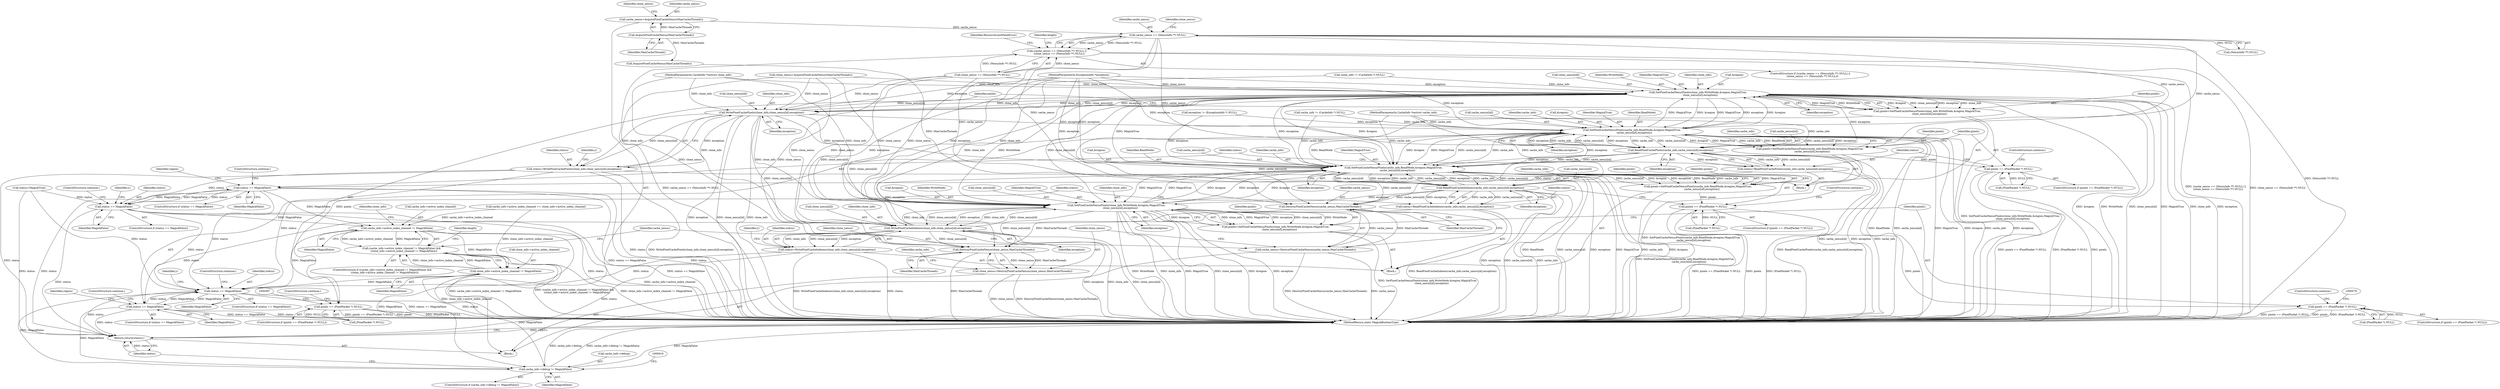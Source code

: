 digraph "0_ImageMagick_a54fe0e8600eaf3dc6fe717d3c0398001507f723@pointer" {
"1000239" [label="(Call,cache_nexus=AcquirePixelCacheNexus(MaxCacheThreads))"];
"1000241" [label="(Call,AcquirePixelCacheNexus(MaxCacheThreads))"];
"1000249" [label="(Call,cache_nexus == (NexusInfo **) NULL)"];
"1000248" [label="(Call,(cache_nexus == (NexusInfo **) NULL) ||\n      (clone_nexus == (NexusInfo **) NULL))"];
"1000340" [label="(Call,SetPixelCacheNexusPixels(cache_info,ReadMode,&region,MagickTrue,\n      cache_nexus[id],exception))"];
"1000338" [label="(Call,pixels=SetPixelCacheNexusPixels(cache_info,ReadMode,&region,MagickTrue,\n      cache_nexus[id],exception))"];
"1000351" [label="(Call,pixels == (PixelPacket *) NULL)"];
"1000359" [label="(Call,ReadPixelCachePixels(cache_info,cache_nexus[id],exception))"];
"1000357" [label="(Call,status=ReadPixelCachePixels(cache_info,cache_nexus[id],exception))"];
"1000366" [label="(Call,status == MagickFalse)"];
"1000303" [label="(Call,status == MagickFalse)"];
"1000436" [label="(Call,cache_info->active_index_channel != MagickFalse)"];
"1000435" [label="(Call,(cache_info->active_index_channel != MagickFalse) &&\n      (clone_info->active_index_channel != MagickFalse))"];
"1000441" [label="(Call,clone_info->active_index_channel != MagickFalse)"];
"1000485" [label="(Call,status == MagickFalse)"];
"1000548" [label="(Call,status == MagickFalse)"];
"1000611" [label="(Call,cache_info->debug != MagickFalse)"];
"1000645" [label="(Return,return(status);)"];
"1000379" [label="(Call,SetPixelCacheNexusPixels(clone_info,WriteMode,&region,MagickTrue,\n      clone_nexus[id],exception))"];
"1000377" [label="(Call,pixels=SetPixelCacheNexusPixels(clone_info,WriteMode,&region,MagickTrue,\n      clone_nexus[id],exception))"];
"1000390" [label="(Call,pixels == (PixelPacket *) NULL)"];
"1000428" [label="(Call,WritePixelCachePixels(clone_info,clone_nexus[id],exception))"];
"1000426" [label="(Call,status=WritePixelCachePixels(clone_info,clone_nexus[id],exception))"];
"1000522" [label="(Call,SetPixelCacheNexusPixels(cache_info,ReadMode,&region,MagickTrue,\n          cache_nexus[id],exception))"];
"1000520" [label="(Call,pixels=SetPixelCacheNexusPixels(cache_info,ReadMode,&region,MagickTrue,\n          cache_nexus[id],exception))"];
"1000533" [label="(Call,pixels == (PixelPacket *) NULL)"];
"1000541" [label="(Call,ReadPixelCacheIndexes(cache_info,cache_nexus[id],exception))"];
"1000539" [label="(Call,status=ReadPixelCacheIndexes(cache_info,cache_nexus[id],exception))"];
"1000561" [label="(Call,SetPixelCacheNexusPixels(clone_info,WriteMode,&region,MagickTrue,\n          clone_nexus[id],exception))"];
"1000559" [label="(Call,pixels=SetPixelCacheNexusPixels(clone_info,WriteMode,&region,MagickTrue,\n          clone_nexus[id],exception))"];
"1000572" [label="(Call,pixels == (PixelPacket *) NULL)"];
"1000594" [label="(Call,WritePixelCacheIndexes(clone_info,clone_nexus[id],exception))"];
"1000592" [label="(Call,status=WritePixelCacheIndexes(clone_info,clone_nexus[id],exception))"];
"1000607" [label="(Call,DestroyPixelCacheNexus(clone_nexus,MaxCacheThreads))"];
"1000605" [label="(Call,clone_nexus=DestroyPixelCacheNexus(clone_nexus,MaxCacheThreads))"];
"1000602" [label="(Call,DestroyPixelCacheNexus(cache_nexus,MaxCacheThreads))"];
"1000600" [label="(Call,cache_nexus=DestroyPixelCacheNexus(cache_nexus,MaxCacheThreads))"];
"1000491" [label="(Identifier,y)"];
"1000350" [label="(ControlStructure,if (pixels == (PixelPacket *) NULL))"];
"1000295" [label="(Block,)"];
"1000305" [label="(Identifier,MagickFalse)"];
"1000441" [label="(Call,clone_info->active_index_channel != MagickFalse)"];
"1000577" [label="(ControlStructure,continue;)"];
"1000603" [label="(Identifier,cache_nexus)"];
"1000613" [label="(Identifier,cache_info)"];
"1000247" [label="(ControlStructure,if ((cache_nexus == (NexusInfo **) NULL) ||\n      (clone_nexus == (NexusInfo **) NULL)))"];
"1000254" [label="(Call,clone_nexus == (NexusInfo **) NULL)"];
"1000542" [label="(Identifier,cache_info)"];
"1000368" [label="(Identifier,MagickFalse)"];
"1000427" [label="(Identifier,status)"];
"1000532" [label="(ControlStructure,if (pixels == (PixelPacket *) NULL))"];
"1000107" [label="(Block,)"];
"1000527" [label="(Identifier,MagickTrue)"];
"1000382" [label="(Call,&region)"];
"1000372" [label="(Identifier,region)"];
"1000571" [label="(ControlStructure,if (pixels == (PixelPacket *) NULL))"];
"1000612" [label="(Call,cache_info->debug)"];
"1000538" [label="(ControlStructure,continue;)"];
"1000567" [label="(Call,clone_nexus[id])"];
"1000361" [label="(Call,cache_nexus[id])"];
"1000242" [label="(Identifier,MaxCacheThreads)"];
"1000279" [label="(Call,status=MagickTrue)"];
"1000392" [label="(Call,(PixelPacket *) NULL)"];
"1000357" [label="(Call,status=ReadPixelCachePixels(cache_info,cache_nexus[id],exception))"];
"1000531" [label="(Identifier,exception)"];
"1000127" [label="(Call,exception != (ExceptionInfo *) NULL)"];
"1000294" [label="(Identifier,y)"];
"1000343" [label="(Call,&region)"];
"1000351" [label="(Call,pixels == (PixelPacket *) NULL)"];
"1000604" [label="(Identifier,MaxCacheThreads)"];
"1000611" [label="(Call,cache_info->debug != MagickFalse)"];
"1000525" [label="(Call,&region)"];
"1000543" [label="(Call,cache_nexus[id])"];
"1000442" [label="(Call,clone_info->active_index_channel)"];
"1000570" [label="(Identifier,exception)"];
"1000548" [label="(Call,status == MagickFalse)"];
"1000181" [label="(Call,cache_info->active_index_channel == clone_info->active_index_channel)"];
"1000379" [label="(Call,SetPixelCacheNexusPixels(clone_info,WriteMode,&region,MagickTrue,\n      clone_nexus[id],exception))"];
"1000646" [label="(Identifier,status)"];
"1000534" [label="(Identifier,pixels)"];
"1000364" [label="(Identifier,exception)"];
"1000360" [label="(Identifier,cache_info)"];
"1000522" [label="(Call,SetPixelCacheNexusPixels(cache_info,ReadMode,&region,MagickTrue,\n          cache_nexus[id],exception))"];
"1000309" [label="(Identifier,y)"];
"1000488" [label="(ControlStructure,continue;)"];
"1000345" [label="(Identifier,MagickTrue)"];
"1000559" [label="(Call,pixels=SetPixelCacheNexusPixels(clone_info,WriteMode,&region,MagickTrue,\n          clone_nexus[id],exception))"];
"1000524" [label="(Identifier,ReadMode)"];
"1000521" [label="(Identifier,pixels)"];
"1000121" [label="(Call,clone_info != (CacheInfo *) NULL)"];
"1000430" [label="(Call,clone_nexus[id])"];
"1000566" [label="(Identifier,MagickTrue)"];
"1000391" [label="(Identifier,pixels)"];
"1000352" [label="(Identifier,pixels)"];
"1000560" [label="(Identifier,pixels)"];
"1000340" [label="(Call,SetPixelCacheNexusPixels(cache_info,ReadMode,&region,MagickTrue,\n      cache_nexus[id],exception))"];
"1000390" [label="(Call,pixels == (PixelPacket *) NULL)"];
"1000385" [label="(Call,clone_nexus[id])"];
"1000572" [label="(Call,pixels == (PixelPacket *) NULL)"];
"1000609" [label="(Identifier,MaxCacheThreads)"];
"1000304" [label="(Identifier,status)"];
"1000533" [label="(Call,pixels == (PixelPacket *) NULL)"];
"1000647" [label="(MethodReturn,static MagickBooleanType)"];
"1000104" [label="(MethodParameterIn,CacheInfo *restrict clone_info)"];
"1000434" [label="(ControlStructure,if ((cache_info->active_index_channel != MagickFalse) &&\n      (clone_info->active_index_channel != MagickFalse)))"];
"1000239" [label="(Call,cache_nexus=AcquirePixelCacheNexus(MaxCacheThreads))"];
"1000250" [label="(Identifier,cache_nexus)"];
"1000539" [label="(Call,status=ReadPixelCacheIndexes(cache_info,cache_nexus[id],exception))"];
"1000550" [label="(Identifier,MagickFalse)"];
"1000546" [label="(Identifier,exception)"];
"1000106" [label="(MethodParameterIn,ExceptionInfo *exception)"];
"1000381" [label="(Identifier,WriteMode)"];
"1000547" [label="(ControlStructure,if (status == MagickFalse))"];
"1000389" [label="(ControlStructure,if (pixels == (PixelPacket *) NULL))"];
"1000365" [label="(ControlStructure,if (status == MagickFalse))"];
"1000263" [label="(Identifier,length)"];
"1000540" [label="(Identifier,status)"];
"1000574" [label="(Call,(PixelPacket *) NULL)"];
"1000541" [label="(Call,ReadPixelCacheIndexes(cache_info,cache_nexus[id],exception))"];
"1000384" [label="(Identifier,MagickTrue)"];
"1000303" [label="(Call,status == MagickFalse)"];
"1000251" [label="(Call,(NexusInfo **) NULL)"];
"1000599" [label="(Identifier,exception)"];
"1000342" [label="(Identifier,ReadMode)"];
"1000610" [label="(ControlStructure,if (cache_info->debug != MagickFalse))"];
"1000426" [label="(Call,status=WritePixelCachePixels(clone_info,clone_nexus[id],exception))"];
"1000244" [label="(Identifier,clone_nexus)"];
"1000562" [label="(Identifier,clone_info)"];
"1000380" [label="(Identifier,clone_info)"];
"1000607" [label="(Call,DestroyPixelCacheNexus(clone_nexus,MaxCacheThreads))"];
"1000484" [label="(ControlStructure,if (status == MagickFalse))"];
"1000476" [label="(Identifier,y)"];
"1000377" [label="(Call,pixels=SetPixelCacheNexusPixels(clone_info,WriteMode,&region,MagickTrue,\n      clone_nexus[id],exception))"];
"1000260" [label="(Identifier,ResourceLimitFatalError)"];
"1000248" [label="(Call,(cache_nexus == (NexusInfo **) NULL) ||\n      (clone_nexus == (NexusInfo **) NULL))"];
"1000346" [label="(Call,cache_nexus[id])"];
"1000551" [label="(ControlStructure,continue;)"];
"1000378" [label="(Identifier,pixels)"];
"1000615" [label="(Identifier,MagickFalse)"];
"1000554" [label="(Identifier,region)"];
"1000245" [label="(Call,AcquirePixelCacheNexus(MaxCacheThreads))"];
"1000564" [label="(Call,&region)"];
"1000602" [label="(Call,DestroyPixelCacheNexus(cache_nexus,MaxCacheThreads))"];
"1000436" [label="(Call,cache_info->active_index_channel != MagickFalse)"];
"1000433" [label="(Identifier,exception)"];
"1000349" [label="(Identifier,exception)"];
"1000645" [label="(Return,return(status);)"];
"1000594" [label="(Call,WritePixelCacheIndexes(clone_info,clone_nexus[id],exception))"];
"1000339" [label="(Identifier,pixels)"];
"1000573" [label="(Identifier,pixels)"];
"1000600" [label="(Call,cache_nexus=DestroyPixelCacheNexus(cache_nexus,MaxCacheThreads))"];
"1000520" [label="(Call,pixels=SetPixelCacheNexusPixels(cache_info,ReadMode,&region,MagickTrue,\n          cache_nexus[id],exception))"];
"1000445" [label="(Identifier,MagickFalse)"];
"1000240" [label="(Identifier,cache_nexus)"];
"1000338" [label="(Call,pixels=SetPixelCacheNexusPixels(cache_info,ReadMode,&region,MagickTrue,\n      cache_nexus[id],exception))"];
"1000341" [label="(Identifier,cache_info)"];
"1000356" [label="(ControlStructure,continue;)"];
"1000395" [label="(ControlStructure,continue;)"];
"1000605" [label="(Call,clone_nexus=DestroyPixelCacheNexus(clone_nexus,MaxCacheThreads))"];
"1000528" [label="(Call,cache_nexus[id])"];
"1000601" [label="(Identifier,cache_nexus)"];
"1000249" [label="(Call,cache_nexus == (NexusInfo **) NULL)"];
"1000105" [label="(MethodParameterIn,CacheInfo *restrict cache_info)"];
"1000437" [label="(Call,cache_info->active_index_channel)"];
"1000353" [label="(Call,(PixelPacket *) NULL)"];
"1000367" [label="(Identifier,status)"];
"1000486" [label="(Identifier,status)"];
"1000549" [label="(Identifier,status)"];
"1000523" [label="(Identifier,cache_info)"];
"1000487" [label="(Identifier,MagickFalse)"];
"1000606" [label="(Identifier,clone_nexus)"];
"1000596" [label="(Call,clone_nexus[id])"];
"1000241" [label="(Call,AcquirePixelCacheNexus(MaxCacheThreads))"];
"1000595" [label="(Identifier,clone_info)"];
"1000428" [label="(Call,WritePixelCachePixels(clone_info,clone_nexus[id],exception))"];
"1000440" [label="(Identifier,MagickFalse)"];
"1000243" [label="(Call,clone_nexus=AcquirePixelCacheNexus(MaxCacheThreads))"];
"1000477" [label="(Block,)"];
"1000608" [label="(Identifier,clone_nexus)"];
"1000485" [label="(Call,status == MagickFalse)"];
"1000448" [label="(Identifier,length)"];
"1000369" [label="(ControlStructure,continue;)"];
"1000535" [label="(Call,(PixelPacket *) NULL)"];
"1000592" [label="(Call,status=WritePixelCacheIndexes(clone_info,clone_nexus[id],exception))"];
"1000302" [label="(ControlStructure,if (status == MagickFalse))"];
"1000561" [label="(Call,SetPixelCacheNexusPixels(clone_info,WriteMode,&region,MagickTrue,\n          clone_nexus[id],exception))"];
"1000435" [label="(Call,(cache_info->active_index_channel != MagickFalse) &&\n      (clone_info->active_index_channel != MagickFalse))"];
"1000593" [label="(Identifier,status)"];
"1000388" [label="(Identifier,exception)"];
"1000429" [label="(Identifier,clone_info)"];
"1000563" [label="(Identifier,WriteMode)"];
"1000115" [label="(Call,cache_info != (CacheInfo *) NULL)"];
"1000306" [label="(ControlStructure,continue;)"];
"1000443" [label="(Identifier,clone_info)"];
"1000358" [label="(Identifier,status)"];
"1000359" [label="(Call,ReadPixelCachePixels(cache_info,cache_nexus[id],exception))"];
"1000366" [label="(Call,status == MagickFalse)"];
"1000255" [label="(Identifier,clone_nexus)"];
"1000239" -> "1000107"  [label="AST: "];
"1000239" -> "1000241"  [label="CFG: "];
"1000240" -> "1000239"  [label="AST: "];
"1000241" -> "1000239"  [label="AST: "];
"1000244" -> "1000239"  [label="CFG: "];
"1000241" -> "1000239"  [label="DDG: MaxCacheThreads"];
"1000239" -> "1000249"  [label="DDG: cache_nexus"];
"1000241" -> "1000242"  [label="CFG: "];
"1000242" -> "1000241"  [label="AST: "];
"1000241" -> "1000245"  [label="DDG: MaxCacheThreads"];
"1000249" -> "1000248"  [label="AST: "];
"1000249" -> "1000251"  [label="CFG: "];
"1000250" -> "1000249"  [label="AST: "];
"1000251" -> "1000249"  [label="AST: "];
"1000255" -> "1000249"  [label="CFG: "];
"1000248" -> "1000249"  [label="CFG: "];
"1000249" -> "1000647"  [label="DDG: (NexusInfo **) NULL"];
"1000249" -> "1000248"  [label="DDG: cache_nexus"];
"1000249" -> "1000248"  [label="DDG: (NexusInfo **) NULL"];
"1000251" -> "1000249"  [label="DDG: NULL"];
"1000249" -> "1000340"  [label="DDG: cache_nexus"];
"1000249" -> "1000359"  [label="DDG: cache_nexus"];
"1000249" -> "1000522"  [label="DDG: cache_nexus"];
"1000249" -> "1000541"  [label="DDG: cache_nexus"];
"1000249" -> "1000602"  [label="DDG: cache_nexus"];
"1000248" -> "1000247"  [label="AST: "];
"1000248" -> "1000254"  [label="CFG: "];
"1000254" -> "1000248"  [label="AST: "];
"1000260" -> "1000248"  [label="CFG: "];
"1000263" -> "1000248"  [label="CFG: "];
"1000248" -> "1000647"  [label="DDG: (cache_nexus == (NexusInfo **) NULL) ||\n      (clone_nexus == (NexusInfo **) NULL)"];
"1000248" -> "1000647"  [label="DDG: clone_nexus == (NexusInfo **) NULL"];
"1000248" -> "1000647"  [label="DDG: cache_nexus == (NexusInfo **) NULL"];
"1000254" -> "1000248"  [label="DDG: clone_nexus"];
"1000254" -> "1000248"  [label="DDG: (NexusInfo **) NULL"];
"1000340" -> "1000338"  [label="AST: "];
"1000340" -> "1000349"  [label="CFG: "];
"1000341" -> "1000340"  [label="AST: "];
"1000342" -> "1000340"  [label="AST: "];
"1000343" -> "1000340"  [label="AST: "];
"1000345" -> "1000340"  [label="AST: "];
"1000346" -> "1000340"  [label="AST: "];
"1000349" -> "1000340"  [label="AST: "];
"1000338" -> "1000340"  [label="CFG: "];
"1000340" -> "1000647"  [label="DDG: exception"];
"1000340" -> "1000647"  [label="DDG: &region"];
"1000340" -> "1000647"  [label="DDG: ReadMode"];
"1000340" -> "1000647"  [label="DDG: cache_nexus[id]"];
"1000340" -> "1000647"  [label="DDG: MagickTrue"];
"1000340" -> "1000647"  [label="DDG: cache_info"];
"1000340" -> "1000338"  [label="DDG: &region"];
"1000340" -> "1000338"  [label="DDG: MagickTrue"];
"1000340" -> "1000338"  [label="DDG: cache_info"];
"1000340" -> "1000338"  [label="DDG: ReadMode"];
"1000340" -> "1000338"  [label="DDG: cache_nexus[id]"];
"1000340" -> "1000338"  [label="DDG: exception"];
"1000359" -> "1000340"  [label="DDG: cache_info"];
"1000359" -> "1000340"  [label="DDG: cache_nexus[id]"];
"1000359" -> "1000340"  [label="DDG: exception"];
"1000115" -> "1000340"  [label="DDG: cache_info"];
"1000105" -> "1000340"  [label="DDG: cache_info"];
"1000379" -> "1000340"  [label="DDG: &region"];
"1000379" -> "1000340"  [label="DDG: MagickTrue"];
"1000379" -> "1000340"  [label="DDG: exception"];
"1000428" -> "1000340"  [label="DDG: exception"];
"1000127" -> "1000340"  [label="DDG: exception"];
"1000106" -> "1000340"  [label="DDG: exception"];
"1000340" -> "1000359"  [label="DDG: cache_info"];
"1000340" -> "1000359"  [label="DDG: cache_nexus[id]"];
"1000340" -> "1000359"  [label="DDG: exception"];
"1000340" -> "1000379"  [label="DDG: &region"];
"1000340" -> "1000379"  [label="DDG: MagickTrue"];
"1000340" -> "1000522"  [label="DDG: cache_info"];
"1000340" -> "1000522"  [label="DDG: ReadMode"];
"1000340" -> "1000522"  [label="DDG: &region"];
"1000340" -> "1000522"  [label="DDG: MagickTrue"];
"1000340" -> "1000522"  [label="DDG: cache_nexus[id]"];
"1000340" -> "1000522"  [label="DDG: exception"];
"1000340" -> "1000602"  [label="DDG: cache_nexus[id]"];
"1000338" -> "1000295"  [label="AST: "];
"1000339" -> "1000338"  [label="AST: "];
"1000352" -> "1000338"  [label="CFG: "];
"1000338" -> "1000647"  [label="DDG: SetPixelCacheNexusPixels(cache_info,ReadMode,&region,MagickTrue,\n      cache_nexus[id],exception)"];
"1000338" -> "1000351"  [label="DDG: pixels"];
"1000351" -> "1000350"  [label="AST: "];
"1000351" -> "1000353"  [label="CFG: "];
"1000352" -> "1000351"  [label="AST: "];
"1000353" -> "1000351"  [label="AST: "];
"1000356" -> "1000351"  [label="CFG: "];
"1000358" -> "1000351"  [label="CFG: "];
"1000351" -> "1000647"  [label="DDG: pixels == (PixelPacket *) NULL"];
"1000351" -> "1000647"  [label="DDG: (PixelPacket *) NULL"];
"1000351" -> "1000647"  [label="DDG: pixels"];
"1000353" -> "1000351"  [label="DDG: NULL"];
"1000359" -> "1000357"  [label="AST: "];
"1000359" -> "1000364"  [label="CFG: "];
"1000360" -> "1000359"  [label="AST: "];
"1000361" -> "1000359"  [label="AST: "];
"1000364" -> "1000359"  [label="AST: "];
"1000357" -> "1000359"  [label="CFG: "];
"1000359" -> "1000647"  [label="DDG: cache_nexus[id]"];
"1000359" -> "1000647"  [label="DDG: exception"];
"1000359" -> "1000647"  [label="DDG: cache_info"];
"1000359" -> "1000357"  [label="DDG: cache_info"];
"1000359" -> "1000357"  [label="DDG: cache_nexus[id]"];
"1000359" -> "1000357"  [label="DDG: exception"];
"1000105" -> "1000359"  [label="DDG: cache_info"];
"1000106" -> "1000359"  [label="DDG: exception"];
"1000359" -> "1000379"  [label="DDG: exception"];
"1000359" -> "1000522"  [label="DDG: cache_info"];
"1000359" -> "1000522"  [label="DDG: cache_nexus[id]"];
"1000359" -> "1000522"  [label="DDG: exception"];
"1000359" -> "1000602"  [label="DDG: cache_nexus[id]"];
"1000357" -> "1000295"  [label="AST: "];
"1000358" -> "1000357"  [label="AST: "];
"1000367" -> "1000357"  [label="CFG: "];
"1000357" -> "1000647"  [label="DDG: ReadPixelCachePixels(cache_info,cache_nexus[id],exception)"];
"1000357" -> "1000366"  [label="DDG: status"];
"1000366" -> "1000365"  [label="AST: "];
"1000366" -> "1000368"  [label="CFG: "];
"1000367" -> "1000366"  [label="AST: "];
"1000368" -> "1000366"  [label="AST: "];
"1000369" -> "1000366"  [label="CFG: "];
"1000372" -> "1000366"  [label="CFG: "];
"1000366" -> "1000647"  [label="DDG: status"];
"1000366" -> "1000647"  [label="DDG: status == MagickFalse"];
"1000366" -> "1000303"  [label="DDG: status"];
"1000366" -> "1000303"  [label="DDG: MagickFalse"];
"1000303" -> "1000366"  [label="DDG: MagickFalse"];
"1000366" -> "1000436"  [label="DDG: MagickFalse"];
"1000366" -> "1000485"  [label="DDG: status"];
"1000366" -> "1000645"  [label="DDG: status"];
"1000303" -> "1000302"  [label="AST: "];
"1000303" -> "1000305"  [label="CFG: "];
"1000304" -> "1000303"  [label="AST: "];
"1000305" -> "1000303"  [label="AST: "];
"1000306" -> "1000303"  [label="CFG: "];
"1000309" -> "1000303"  [label="CFG: "];
"1000303" -> "1000647"  [label="DDG: status"];
"1000303" -> "1000647"  [label="DDG: status == MagickFalse"];
"1000426" -> "1000303"  [label="DDG: status"];
"1000279" -> "1000303"  [label="DDG: status"];
"1000303" -> "1000436"  [label="DDG: MagickFalse"];
"1000303" -> "1000485"  [label="DDG: status"];
"1000303" -> "1000645"  [label="DDG: status"];
"1000436" -> "1000435"  [label="AST: "];
"1000436" -> "1000440"  [label="CFG: "];
"1000437" -> "1000436"  [label="AST: "];
"1000440" -> "1000436"  [label="AST: "];
"1000443" -> "1000436"  [label="CFG: "];
"1000435" -> "1000436"  [label="CFG: "];
"1000436" -> "1000647"  [label="DDG: cache_info->active_index_channel"];
"1000436" -> "1000435"  [label="DDG: cache_info->active_index_channel"];
"1000436" -> "1000435"  [label="DDG: MagickFalse"];
"1000181" -> "1000436"  [label="DDG: cache_info->active_index_channel"];
"1000436" -> "1000441"  [label="DDG: MagickFalse"];
"1000436" -> "1000485"  [label="DDG: MagickFalse"];
"1000436" -> "1000611"  [label="DDG: MagickFalse"];
"1000435" -> "1000434"  [label="AST: "];
"1000435" -> "1000441"  [label="CFG: "];
"1000441" -> "1000435"  [label="AST: "];
"1000448" -> "1000435"  [label="CFG: "];
"1000601" -> "1000435"  [label="CFG: "];
"1000435" -> "1000647"  [label="DDG: cache_info->active_index_channel != MagickFalse"];
"1000435" -> "1000647"  [label="DDG: (cache_info->active_index_channel != MagickFalse) &&\n      (clone_info->active_index_channel != MagickFalse)"];
"1000435" -> "1000647"  [label="DDG: clone_info->active_index_channel != MagickFalse"];
"1000441" -> "1000435"  [label="DDG: clone_info->active_index_channel"];
"1000441" -> "1000435"  [label="DDG: MagickFalse"];
"1000441" -> "1000445"  [label="CFG: "];
"1000442" -> "1000441"  [label="AST: "];
"1000445" -> "1000441"  [label="AST: "];
"1000441" -> "1000647"  [label="DDG: clone_info->active_index_channel"];
"1000181" -> "1000441"  [label="DDG: clone_info->active_index_channel"];
"1000441" -> "1000485"  [label="DDG: MagickFalse"];
"1000441" -> "1000611"  [label="DDG: MagickFalse"];
"1000485" -> "1000484"  [label="AST: "];
"1000485" -> "1000487"  [label="CFG: "];
"1000486" -> "1000485"  [label="AST: "];
"1000487" -> "1000485"  [label="AST: "];
"1000488" -> "1000485"  [label="CFG: "];
"1000491" -> "1000485"  [label="CFG: "];
"1000485" -> "1000647"  [label="DDG: status"];
"1000485" -> "1000647"  [label="DDG: status == MagickFalse"];
"1000426" -> "1000485"  [label="DDG: status"];
"1000548" -> "1000485"  [label="DDG: status"];
"1000548" -> "1000485"  [label="DDG: MagickFalse"];
"1000592" -> "1000485"  [label="DDG: status"];
"1000279" -> "1000485"  [label="DDG: status"];
"1000485" -> "1000548"  [label="DDG: MagickFalse"];
"1000485" -> "1000611"  [label="DDG: MagickFalse"];
"1000485" -> "1000645"  [label="DDG: status"];
"1000548" -> "1000547"  [label="AST: "];
"1000548" -> "1000550"  [label="CFG: "];
"1000549" -> "1000548"  [label="AST: "];
"1000550" -> "1000548"  [label="AST: "];
"1000551" -> "1000548"  [label="CFG: "];
"1000554" -> "1000548"  [label="CFG: "];
"1000548" -> "1000647"  [label="DDG: status == MagickFalse"];
"1000548" -> "1000647"  [label="DDG: status"];
"1000539" -> "1000548"  [label="DDG: status"];
"1000548" -> "1000611"  [label="DDG: MagickFalse"];
"1000548" -> "1000645"  [label="DDG: status"];
"1000611" -> "1000610"  [label="AST: "];
"1000611" -> "1000615"  [label="CFG: "];
"1000612" -> "1000611"  [label="AST: "];
"1000615" -> "1000611"  [label="AST: "];
"1000619" -> "1000611"  [label="CFG: "];
"1000646" -> "1000611"  [label="CFG: "];
"1000611" -> "1000647"  [label="DDG: cache_info->debug != MagickFalse"];
"1000611" -> "1000647"  [label="DDG: MagickFalse"];
"1000611" -> "1000647"  [label="DDG: cache_info->debug"];
"1000645" -> "1000107"  [label="AST: "];
"1000645" -> "1000646"  [label="CFG: "];
"1000646" -> "1000645"  [label="AST: "];
"1000647" -> "1000645"  [label="CFG: "];
"1000645" -> "1000647"  [label="DDG: <RET>"];
"1000646" -> "1000645"  [label="DDG: status"];
"1000426" -> "1000645"  [label="DDG: status"];
"1000592" -> "1000645"  [label="DDG: status"];
"1000279" -> "1000645"  [label="DDG: status"];
"1000379" -> "1000377"  [label="AST: "];
"1000379" -> "1000388"  [label="CFG: "];
"1000380" -> "1000379"  [label="AST: "];
"1000381" -> "1000379"  [label="AST: "];
"1000382" -> "1000379"  [label="AST: "];
"1000384" -> "1000379"  [label="AST: "];
"1000385" -> "1000379"  [label="AST: "];
"1000388" -> "1000379"  [label="AST: "];
"1000377" -> "1000379"  [label="CFG: "];
"1000379" -> "1000647"  [label="DDG: MagickTrue"];
"1000379" -> "1000647"  [label="DDG: clone_info"];
"1000379" -> "1000647"  [label="DDG: exception"];
"1000379" -> "1000647"  [label="DDG: &region"];
"1000379" -> "1000647"  [label="DDG: WriteMode"];
"1000379" -> "1000647"  [label="DDG: clone_nexus[id]"];
"1000379" -> "1000377"  [label="DDG: &region"];
"1000379" -> "1000377"  [label="DDG: clone_nexus[id]"];
"1000379" -> "1000377"  [label="DDG: exception"];
"1000379" -> "1000377"  [label="DDG: clone_info"];
"1000379" -> "1000377"  [label="DDG: MagickTrue"];
"1000379" -> "1000377"  [label="DDG: WriteMode"];
"1000121" -> "1000379"  [label="DDG: clone_info"];
"1000428" -> "1000379"  [label="DDG: clone_info"];
"1000428" -> "1000379"  [label="DDG: clone_nexus[id]"];
"1000104" -> "1000379"  [label="DDG: clone_info"];
"1000254" -> "1000379"  [label="DDG: clone_nexus"];
"1000243" -> "1000379"  [label="DDG: clone_nexus"];
"1000106" -> "1000379"  [label="DDG: exception"];
"1000379" -> "1000428"  [label="DDG: clone_info"];
"1000379" -> "1000428"  [label="DDG: clone_nexus[id]"];
"1000379" -> "1000428"  [label="DDG: exception"];
"1000379" -> "1000522"  [label="DDG: &region"];
"1000379" -> "1000522"  [label="DDG: MagickTrue"];
"1000379" -> "1000522"  [label="DDG: exception"];
"1000379" -> "1000561"  [label="DDG: clone_info"];
"1000379" -> "1000561"  [label="DDG: WriteMode"];
"1000379" -> "1000561"  [label="DDG: clone_nexus[id]"];
"1000379" -> "1000607"  [label="DDG: clone_nexus[id]"];
"1000377" -> "1000295"  [label="AST: "];
"1000378" -> "1000377"  [label="AST: "];
"1000391" -> "1000377"  [label="CFG: "];
"1000377" -> "1000647"  [label="DDG: SetPixelCacheNexusPixels(clone_info,WriteMode,&region,MagickTrue,\n      clone_nexus[id],exception)"];
"1000377" -> "1000390"  [label="DDG: pixels"];
"1000390" -> "1000389"  [label="AST: "];
"1000390" -> "1000392"  [label="CFG: "];
"1000391" -> "1000390"  [label="AST: "];
"1000392" -> "1000390"  [label="AST: "];
"1000395" -> "1000390"  [label="CFG: "];
"1000397" -> "1000390"  [label="CFG: "];
"1000390" -> "1000647"  [label="DDG: (PixelPacket *) NULL"];
"1000390" -> "1000647"  [label="DDG: pixels == (PixelPacket *) NULL"];
"1000390" -> "1000647"  [label="DDG: pixels"];
"1000392" -> "1000390"  [label="DDG: NULL"];
"1000428" -> "1000426"  [label="AST: "];
"1000428" -> "1000433"  [label="CFG: "];
"1000429" -> "1000428"  [label="AST: "];
"1000430" -> "1000428"  [label="AST: "];
"1000433" -> "1000428"  [label="AST: "];
"1000426" -> "1000428"  [label="CFG: "];
"1000428" -> "1000647"  [label="DDG: exception"];
"1000428" -> "1000647"  [label="DDG: clone_nexus[id]"];
"1000428" -> "1000647"  [label="DDG: clone_info"];
"1000428" -> "1000426"  [label="DDG: clone_info"];
"1000428" -> "1000426"  [label="DDG: clone_nexus[id]"];
"1000428" -> "1000426"  [label="DDG: exception"];
"1000104" -> "1000428"  [label="DDG: clone_info"];
"1000254" -> "1000428"  [label="DDG: clone_nexus"];
"1000243" -> "1000428"  [label="DDG: clone_nexus"];
"1000106" -> "1000428"  [label="DDG: exception"];
"1000428" -> "1000522"  [label="DDG: exception"];
"1000428" -> "1000561"  [label="DDG: clone_info"];
"1000428" -> "1000561"  [label="DDG: clone_nexus[id]"];
"1000428" -> "1000607"  [label="DDG: clone_nexus[id]"];
"1000426" -> "1000295"  [label="AST: "];
"1000427" -> "1000426"  [label="AST: "];
"1000294" -> "1000426"  [label="CFG: "];
"1000426" -> "1000647"  [label="DDG: WritePixelCachePixels(clone_info,clone_nexus[id],exception)"];
"1000426" -> "1000647"  [label="DDG: status"];
"1000522" -> "1000520"  [label="AST: "];
"1000522" -> "1000531"  [label="CFG: "];
"1000523" -> "1000522"  [label="AST: "];
"1000524" -> "1000522"  [label="AST: "];
"1000525" -> "1000522"  [label="AST: "];
"1000527" -> "1000522"  [label="AST: "];
"1000528" -> "1000522"  [label="AST: "];
"1000531" -> "1000522"  [label="AST: "];
"1000520" -> "1000522"  [label="CFG: "];
"1000522" -> "1000647"  [label="DDG: &region"];
"1000522" -> "1000647"  [label="DDG: ReadMode"];
"1000522" -> "1000647"  [label="DDG: cache_nexus[id]"];
"1000522" -> "1000647"  [label="DDG: exception"];
"1000522" -> "1000647"  [label="DDG: MagickTrue"];
"1000522" -> "1000647"  [label="DDG: cache_info"];
"1000522" -> "1000520"  [label="DDG: MagickTrue"];
"1000522" -> "1000520"  [label="DDG: cache_nexus[id]"];
"1000522" -> "1000520"  [label="DDG: &region"];
"1000522" -> "1000520"  [label="DDG: exception"];
"1000522" -> "1000520"  [label="DDG: ReadMode"];
"1000522" -> "1000520"  [label="DDG: cache_info"];
"1000541" -> "1000522"  [label="DDG: cache_info"];
"1000541" -> "1000522"  [label="DDG: cache_nexus[id]"];
"1000541" -> "1000522"  [label="DDG: exception"];
"1000115" -> "1000522"  [label="DDG: cache_info"];
"1000105" -> "1000522"  [label="DDG: cache_info"];
"1000561" -> "1000522"  [label="DDG: &region"];
"1000561" -> "1000522"  [label="DDG: MagickTrue"];
"1000561" -> "1000522"  [label="DDG: exception"];
"1000594" -> "1000522"  [label="DDG: exception"];
"1000127" -> "1000522"  [label="DDG: exception"];
"1000106" -> "1000522"  [label="DDG: exception"];
"1000522" -> "1000541"  [label="DDG: cache_info"];
"1000522" -> "1000541"  [label="DDG: cache_nexus[id]"];
"1000522" -> "1000541"  [label="DDG: exception"];
"1000522" -> "1000561"  [label="DDG: &region"];
"1000522" -> "1000561"  [label="DDG: MagickTrue"];
"1000522" -> "1000602"  [label="DDG: cache_nexus[id]"];
"1000520" -> "1000477"  [label="AST: "];
"1000521" -> "1000520"  [label="AST: "];
"1000534" -> "1000520"  [label="CFG: "];
"1000520" -> "1000647"  [label="DDG: SetPixelCacheNexusPixels(cache_info,ReadMode,&region,MagickTrue,\n          cache_nexus[id],exception)"];
"1000520" -> "1000533"  [label="DDG: pixels"];
"1000533" -> "1000532"  [label="AST: "];
"1000533" -> "1000535"  [label="CFG: "];
"1000534" -> "1000533"  [label="AST: "];
"1000535" -> "1000533"  [label="AST: "];
"1000538" -> "1000533"  [label="CFG: "];
"1000540" -> "1000533"  [label="CFG: "];
"1000533" -> "1000647"  [label="DDG: pixels == (PixelPacket *) NULL"];
"1000533" -> "1000647"  [label="DDG: pixels"];
"1000533" -> "1000647"  [label="DDG: (PixelPacket *) NULL"];
"1000535" -> "1000533"  [label="DDG: NULL"];
"1000541" -> "1000539"  [label="AST: "];
"1000541" -> "1000546"  [label="CFG: "];
"1000542" -> "1000541"  [label="AST: "];
"1000543" -> "1000541"  [label="AST: "];
"1000546" -> "1000541"  [label="AST: "];
"1000539" -> "1000541"  [label="CFG: "];
"1000541" -> "1000647"  [label="DDG: exception"];
"1000541" -> "1000647"  [label="DDG: cache_info"];
"1000541" -> "1000647"  [label="DDG: cache_nexus[id]"];
"1000541" -> "1000539"  [label="DDG: cache_info"];
"1000541" -> "1000539"  [label="DDG: cache_nexus[id]"];
"1000541" -> "1000539"  [label="DDG: exception"];
"1000105" -> "1000541"  [label="DDG: cache_info"];
"1000106" -> "1000541"  [label="DDG: exception"];
"1000541" -> "1000561"  [label="DDG: exception"];
"1000541" -> "1000602"  [label="DDG: cache_nexus[id]"];
"1000539" -> "1000477"  [label="AST: "];
"1000540" -> "1000539"  [label="AST: "];
"1000549" -> "1000539"  [label="CFG: "];
"1000539" -> "1000647"  [label="DDG: ReadPixelCacheIndexes(cache_info,cache_nexus[id],exception)"];
"1000561" -> "1000559"  [label="AST: "];
"1000561" -> "1000570"  [label="CFG: "];
"1000562" -> "1000561"  [label="AST: "];
"1000563" -> "1000561"  [label="AST: "];
"1000564" -> "1000561"  [label="AST: "];
"1000566" -> "1000561"  [label="AST: "];
"1000567" -> "1000561"  [label="AST: "];
"1000570" -> "1000561"  [label="AST: "];
"1000559" -> "1000561"  [label="CFG: "];
"1000561" -> "1000647"  [label="DDG: WriteMode"];
"1000561" -> "1000647"  [label="DDG: clone_info"];
"1000561" -> "1000647"  [label="DDG: MagickTrue"];
"1000561" -> "1000647"  [label="DDG: clone_nexus[id]"];
"1000561" -> "1000647"  [label="DDG: &region"];
"1000561" -> "1000647"  [label="DDG: exception"];
"1000561" -> "1000559"  [label="DDG: clone_info"];
"1000561" -> "1000559"  [label="DDG: MagickTrue"];
"1000561" -> "1000559"  [label="DDG: exception"];
"1000561" -> "1000559"  [label="DDG: clone_nexus[id]"];
"1000561" -> "1000559"  [label="DDG: WriteMode"];
"1000561" -> "1000559"  [label="DDG: &region"];
"1000121" -> "1000561"  [label="DDG: clone_info"];
"1000594" -> "1000561"  [label="DDG: clone_info"];
"1000594" -> "1000561"  [label="DDG: clone_nexus[id]"];
"1000104" -> "1000561"  [label="DDG: clone_info"];
"1000254" -> "1000561"  [label="DDG: clone_nexus"];
"1000243" -> "1000561"  [label="DDG: clone_nexus"];
"1000106" -> "1000561"  [label="DDG: exception"];
"1000561" -> "1000594"  [label="DDG: clone_info"];
"1000561" -> "1000594"  [label="DDG: clone_nexus[id]"];
"1000561" -> "1000594"  [label="DDG: exception"];
"1000561" -> "1000607"  [label="DDG: clone_nexus[id]"];
"1000559" -> "1000477"  [label="AST: "];
"1000560" -> "1000559"  [label="AST: "];
"1000573" -> "1000559"  [label="CFG: "];
"1000559" -> "1000647"  [label="DDG: SetPixelCacheNexusPixels(clone_info,WriteMode,&region,MagickTrue,\n          clone_nexus[id],exception)"];
"1000559" -> "1000572"  [label="DDG: pixels"];
"1000572" -> "1000571"  [label="AST: "];
"1000572" -> "1000574"  [label="CFG: "];
"1000573" -> "1000572"  [label="AST: "];
"1000574" -> "1000572"  [label="AST: "];
"1000577" -> "1000572"  [label="CFG: "];
"1000579" -> "1000572"  [label="CFG: "];
"1000572" -> "1000647"  [label="DDG: (PixelPacket *) NULL"];
"1000572" -> "1000647"  [label="DDG: pixels == (PixelPacket *) NULL"];
"1000572" -> "1000647"  [label="DDG: pixels"];
"1000574" -> "1000572"  [label="DDG: NULL"];
"1000594" -> "1000592"  [label="AST: "];
"1000594" -> "1000599"  [label="CFG: "];
"1000595" -> "1000594"  [label="AST: "];
"1000596" -> "1000594"  [label="AST: "];
"1000599" -> "1000594"  [label="AST: "];
"1000592" -> "1000594"  [label="CFG: "];
"1000594" -> "1000647"  [label="DDG: exception"];
"1000594" -> "1000647"  [label="DDG: clone_info"];
"1000594" -> "1000647"  [label="DDG: clone_nexus[id]"];
"1000594" -> "1000592"  [label="DDG: clone_info"];
"1000594" -> "1000592"  [label="DDG: clone_nexus[id]"];
"1000594" -> "1000592"  [label="DDG: exception"];
"1000104" -> "1000594"  [label="DDG: clone_info"];
"1000254" -> "1000594"  [label="DDG: clone_nexus"];
"1000243" -> "1000594"  [label="DDG: clone_nexus"];
"1000106" -> "1000594"  [label="DDG: exception"];
"1000594" -> "1000607"  [label="DDG: clone_nexus[id]"];
"1000592" -> "1000477"  [label="AST: "];
"1000593" -> "1000592"  [label="AST: "];
"1000476" -> "1000592"  [label="CFG: "];
"1000592" -> "1000647"  [label="DDG: WritePixelCacheIndexes(clone_info,clone_nexus[id],exception)"];
"1000592" -> "1000647"  [label="DDG: status"];
"1000607" -> "1000605"  [label="AST: "];
"1000607" -> "1000609"  [label="CFG: "];
"1000608" -> "1000607"  [label="AST: "];
"1000609" -> "1000607"  [label="AST: "];
"1000605" -> "1000607"  [label="CFG: "];
"1000607" -> "1000647"  [label="DDG: MaxCacheThreads"];
"1000607" -> "1000605"  [label="DDG: clone_nexus"];
"1000607" -> "1000605"  [label="DDG: MaxCacheThreads"];
"1000254" -> "1000607"  [label="DDG: clone_nexus"];
"1000243" -> "1000607"  [label="DDG: clone_nexus"];
"1000602" -> "1000607"  [label="DDG: MaxCacheThreads"];
"1000605" -> "1000107"  [label="AST: "];
"1000606" -> "1000605"  [label="AST: "];
"1000613" -> "1000605"  [label="CFG: "];
"1000605" -> "1000647"  [label="DDG: DestroyPixelCacheNexus(clone_nexus,MaxCacheThreads)"];
"1000605" -> "1000647"  [label="DDG: clone_nexus"];
"1000602" -> "1000600"  [label="AST: "];
"1000602" -> "1000604"  [label="CFG: "];
"1000603" -> "1000602"  [label="AST: "];
"1000604" -> "1000602"  [label="AST: "];
"1000600" -> "1000602"  [label="CFG: "];
"1000602" -> "1000600"  [label="DDG: cache_nexus"];
"1000602" -> "1000600"  [label="DDG: MaxCacheThreads"];
"1000245" -> "1000602"  [label="DDG: MaxCacheThreads"];
"1000600" -> "1000107"  [label="AST: "];
"1000601" -> "1000600"  [label="AST: "];
"1000606" -> "1000600"  [label="CFG: "];
"1000600" -> "1000647"  [label="DDG: DestroyPixelCacheNexus(cache_nexus,MaxCacheThreads)"];
"1000600" -> "1000647"  [label="DDG: cache_nexus"];
}
